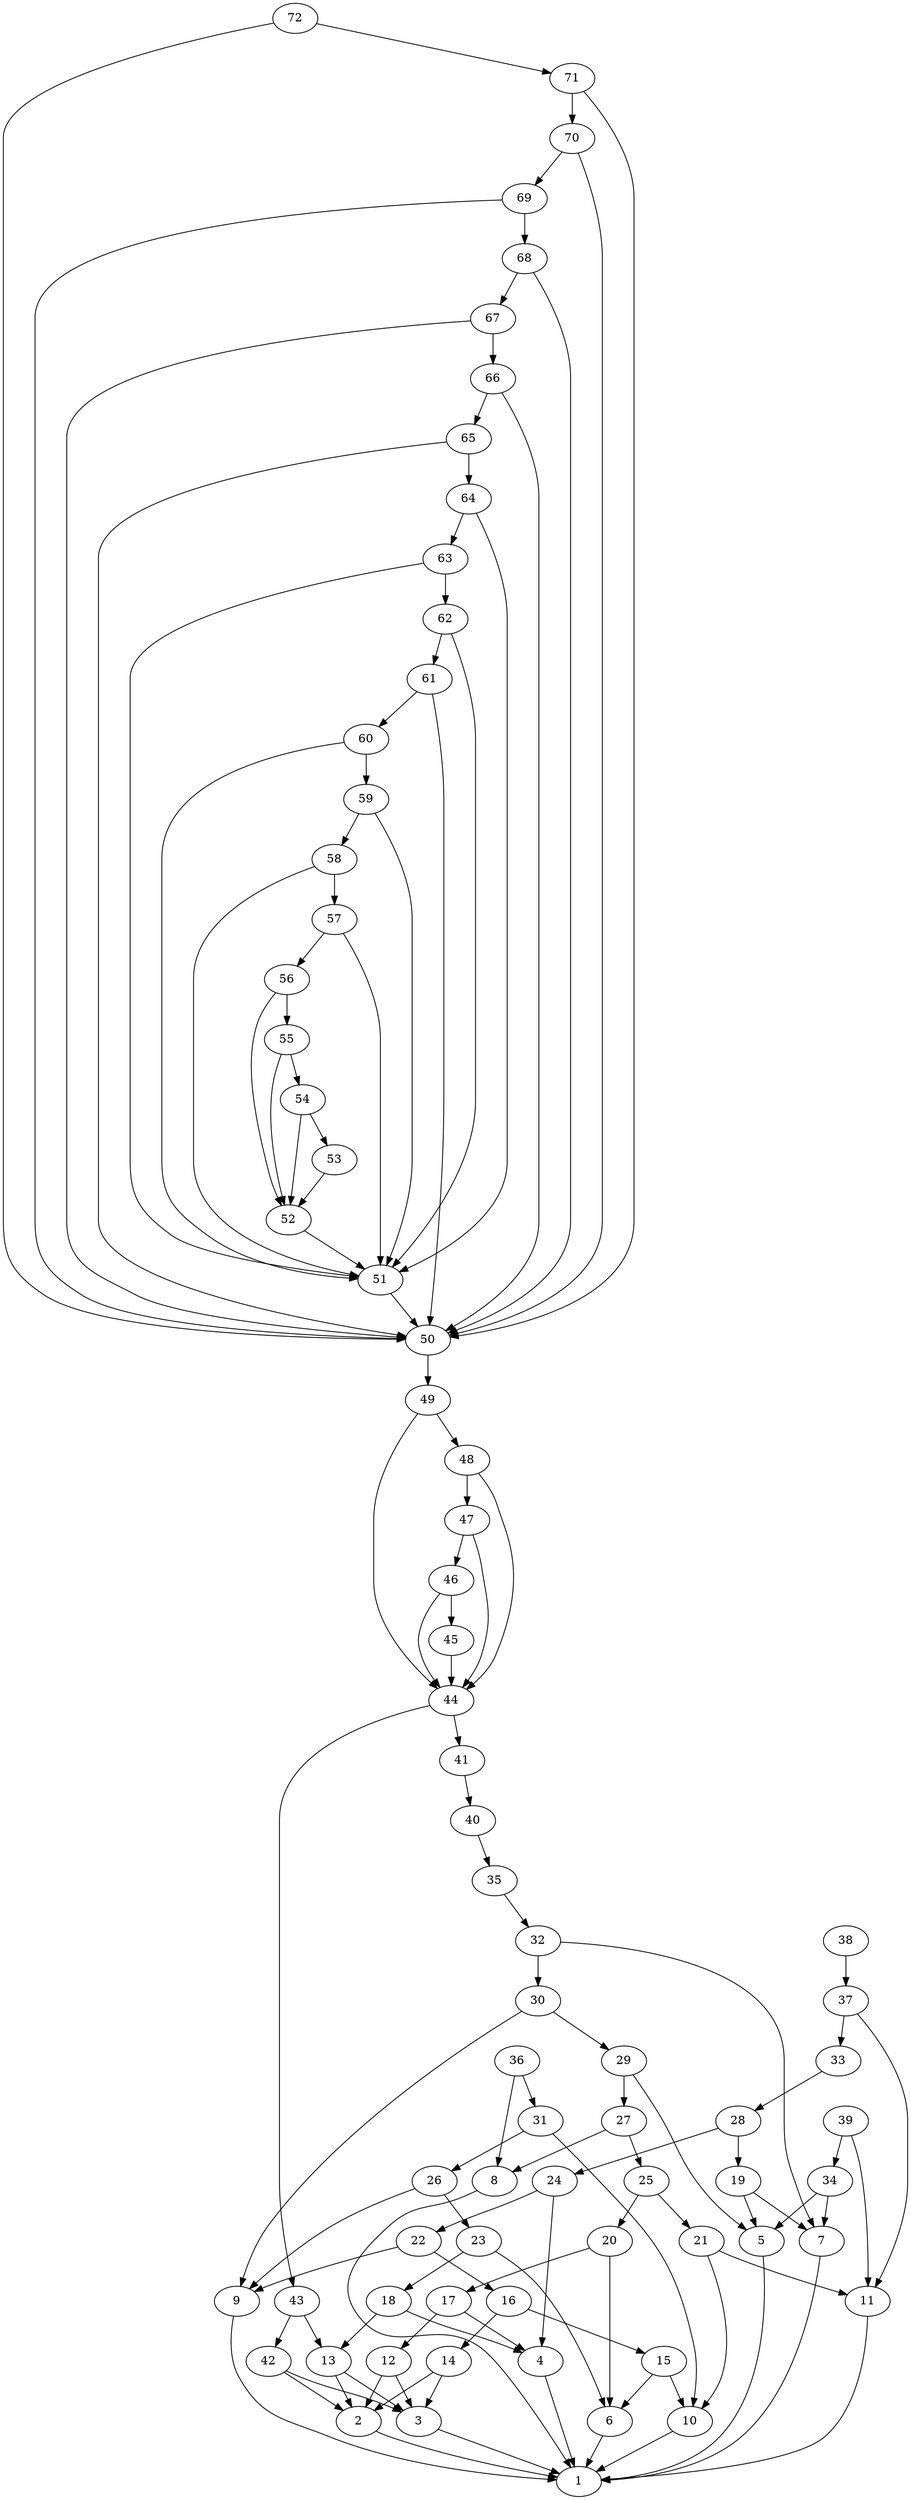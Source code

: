 digraph G {
36->31;36->8;31->26;31->10;26->9;26->23;39->34;39->11;23->18;23->6;34->5;34->7;72->71;72->50;18->4;18->13;71->70;71->50;70->69;70->50;38->37;37->33;37->11;69->68;69->50;68->67;68->50;33->28;28->24;28->19;67->66;67->50;66->65;66->50;65->64;65->50;64->63;64->51;24->22;24->4;63->62;63->51;62->61;62->51;22->16;22->9;19->7;19->5;61->60;61->50;60->59;60->51;59->58;59->51;58->57;58->51;57->56;57->51;56->55;56->52;55->54;55->52;54->53;54->52;53->52;52->51;51->50;50->49;49->48;49->44;48->47;48->44;47->46;47->44;46->45;46->44;45->44;44->43;44->41;41->40;40->35;35->32;32->7;32->30;30->29;30->9;29->5;29->27;43->42;43->13;13->2;13->3;27->25;27->8;8->1;25->21;25->20;20->17;20->6;16->14;16->15;21->10;21->11;17->12;17->4;15->6;15->10;14->2;14->3;12->2;12->3;42->2;42->3;9->1;11->1;4->1;6->1;3->1;10->1;5->1;7->1;2->1;}
